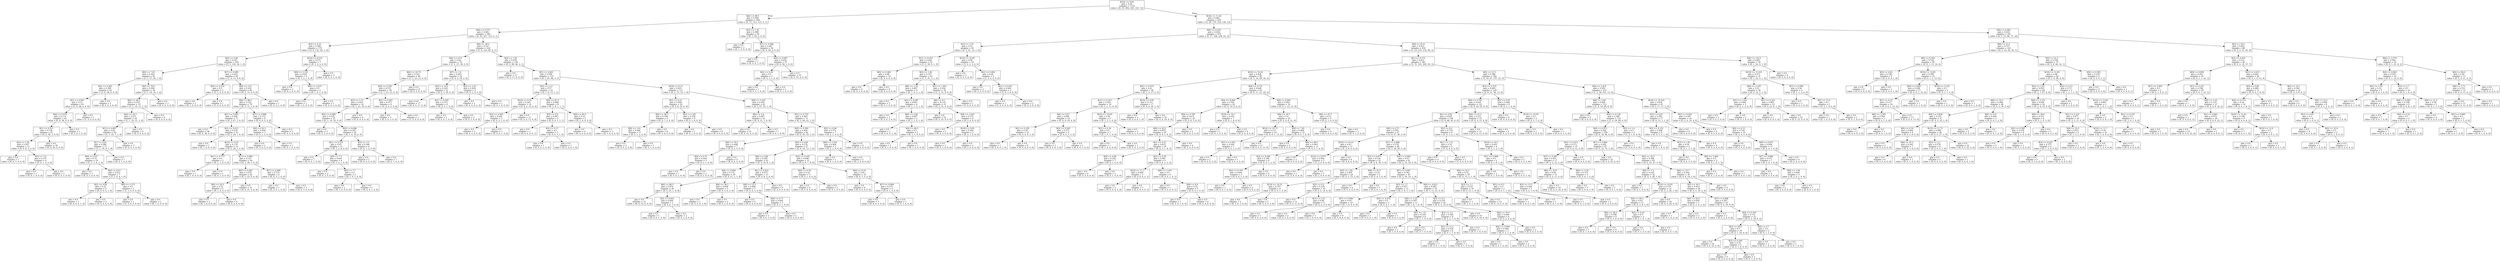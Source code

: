 digraph Tree {
node [shape=box] ;
0 [label="X[10] <= 9.85\ngini = 0.64\nsamples = 1119\nvalue = [9, 31, 492, 433, 141, 13]"] ;
1 [label="X[6] <= 98.5\ngini = 0.448\nsamples = 449\nvalue = [4, 11, 313, 115, 5, 1]"] ;
0 -> 1 [labeldistance=2.5, labelangle=45, headlabel="True"] ;
2 [label="X[9] <= 0.575\ngini = 0.481\nsamples = 390\nvalue = [4, 10, 257, 113, 5, 1]"] ;
1 -> 2 ;
3 [label="X[3] <= 4.35\ngini = 0.368\nsamples = 170\nvalue = [3, 6, 132, 28, 1, 0]"] ;
2 -> 3 ;
4 [label="X[4] <= 0.08\ngini = 0.341\nsamples = 163\nvalue = [3, 5, 130, 24, 1, 0]"] ;
3 -> 4 ;
5 [label="X[0] <= 7.65\ngini = 0.443\nsamples = 81\nvalue = [2, 1, 57, 20, 1, 0]"] ;
4 -> 5 ;
6 [label="X[2] <= 0.285\ngini = 0.269\nsamples = 45\nvalue = [1, 0, 38, 6, 0, 0]"] ;
5 -> 6 ;
7 [label="X[1] <= 0.945\ngini = 0.21\nsamples = 43\nvalue = [1, 0, 38, 4, 0, 0]"] ;
6 -> 7 ;
8 [label="X[4] <= 0.079\ngini = 0.172\nsamples = 42\nvalue = [0, 0, 38, 4, 0, 0]"] ;
7 -> 8 ;
9 [label="X[1] <= 0.515\ngini = 0.136\nsamples = 41\nvalue = [0, 0, 38, 3, 0, 0]"] ;
8 -> 9 ;
10 [label="X[3] <= 1.95\ngini = 0.397\nsamples = 11\nvalue = [0, 0, 8, 3, 0, 0]"] ;
9 -> 10 ;
11 [label="gini = 0.0\nsamples = 7\nvalue = [0, 0, 7, 0, 0, 0]"] ;
10 -> 11 ;
12 [label="X[5] <= 7.0\ngini = 0.375\nsamples = 4\nvalue = [0, 0, 1, 3, 0, 0]"] ;
10 -> 12 ;
13 [label="gini = 0.0\nsamples = 1\nvalue = [0, 0, 1, 0, 0, 0]"] ;
12 -> 13 ;
14 [label="gini = 0.0\nsamples = 3\nvalue = [0, 0, 0, 3, 0, 0]"] ;
12 -> 14 ;
15 [label="gini = 0.0\nsamples = 30\nvalue = [0, 0, 30, 0, 0, 0]"] ;
9 -> 15 ;
16 [label="gini = 0.0\nsamples = 1\nvalue = [0, 0, 0, 1, 0, 0]"] ;
8 -> 16 ;
17 [label="gini = 0.0\nsamples = 1\nvalue = [1, 0, 0, 0, 0, 0]"] ;
7 -> 17 ;
18 [label="gini = 0.0\nsamples = 2\nvalue = [0, 0, 0, 2, 0, 0]"] ;
6 -> 18 ;
19 [label="X[6] <= 79.0\ngini = 0.568\nsamples = 36\nvalue = [1, 1, 19, 14, 1, 0]"] ;
5 -> 19 ;
20 [label="X[6] <= 48.5\ngini = 0.555\nsamples = 33\nvalue = [1, 1, 19, 11, 1, 0]"] ;
19 -> 20 ;
21 [label="X[5] <= 14.5\ngini = 0.611\nsamples = 24\nvalue = [1, 1, 10, 11, 1, 0]"] ;
20 -> 21 ;
22 [label="X[1] <= 0.807\ngini = 0.62\nsamples = 20\nvalue = [1, 1, 10, 7, 1, 0]"] ;
21 -> 22 ;
23 [label="X[1] <= 0.61\ngini = 0.588\nsamples = 17\nvalue = [1, 1, 10, 4, 1, 0]"] ;
22 -> 23 ;
24 [label="X[9] <= 0.47\ngini = 0.72\nsamples = 10\nvalue = [1, 1, 3, 4, 1, 0]"] ;
23 -> 24 ;
25 [label="gini = 0.0\nsamples = 3\nvalue = [0, 0, 3, 0, 0, 0]"] ;
24 -> 25 ;
26 [label="X[6] <= 43.0\ngini = 0.612\nsamples = 7\nvalue = [1, 1, 0, 4, 1, 0]"] ;
24 -> 26 ;
27 [label="X[2] <= 0.04\ngini = 0.32\nsamples = 5\nvalue = [0, 0, 0, 4, 1, 0]"] ;
26 -> 27 ;
28 [label="gini = 0.0\nsamples = 1\nvalue = [0, 0, 0, 0, 1, 0]"] ;
27 -> 28 ;
29 [label="gini = 0.0\nsamples = 4\nvalue = [0, 0, 0, 4, 0, 0]"] ;
27 -> 29 ;
30 [label="X[8] <= 3.275\ngini = 0.5\nsamples = 2\nvalue = [1, 1, 0, 0, 0, 0]"] ;
26 -> 30 ;
31 [label="gini = 0.0\nsamples = 1\nvalue = [1, 0, 0, 0, 0, 0]"] ;
30 -> 31 ;
32 [label="gini = 0.0\nsamples = 1\nvalue = [0, 1, 0, 0, 0, 0]"] ;
30 -> 32 ;
33 [label="gini = 0.0\nsamples = 7\nvalue = [0, 0, 7, 0, 0, 0]"] ;
23 -> 33 ;
34 [label="gini = 0.0\nsamples = 3\nvalue = [0, 0, 0, 3, 0, 0]"] ;
22 -> 34 ;
35 [label="gini = 0.0\nsamples = 4\nvalue = [0, 0, 0, 4, 0, 0]"] ;
21 -> 35 ;
36 [label="gini = 0.0\nsamples = 9\nvalue = [0, 0, 9, 0, 0, 0]"] ;
20 -> 36 ;
37 [label="gini = 0.0\nsamples = 3\nvalue = [0, 0, 0, 3, 0, 0]"] ;
19 -> 37 ;
38 [label="X[7] <= 0.995\ngini = 0.203\nsamples = 82\nvalue = [1, 4, 73, 4, 0, 0]"] ;
4 -> 38 ;
39 [label="X[4] <= 0.219\ngini = 0.5\nsamples = 2\nvalue = [1, 1, 0, 0, 0, 0]"] ;
38 -> 39 ;
40 [label="gini = 0.0\nsamples = 1\nvalue = [0, 1, 0, 0, 0, 0]"] ;
39 -> 40 ;
41 [label="gini = 0.0\nsamples = 1\nvalue = [1, 0, 0, 0, 0, 0]"] ;
39 -> 41 ;
42 [label="X[8] <= 3.51\ngini = 0.163\nsamples = 80\nvalue = [0, 3, 73, 4, 0, 0]"] ;
38 -> 42 ;
43 [label="X[6] <= 88.5\ngini = 0.143\nsamples = 79\nvalue = [0, 3, 73, 3, 0, 0]"] ;
42 -> 43 ;
44 [label="X[1] <= 0.605\ngini = 0.108\nsamples = 71\nvalue = [0, 3, 67, 1, 0, 0]"] ;
43 -> 44 ;
45 [label="gini = 0.0\nsamples = 38\nvalue = [0, 0, 38, 0, 0, 0]"] ;
44 -> 45 ;
46 [label="X[1] <= 0.613\ngini = 0.219\nsamples = 33\nvalue = [0, 3, 29, 1, 0, 0]"] ;
44 -> 46 ;
47 [label="gini = 0.0\nsamples = 1\nvalue = [0, 1, 0, 0, 0, 0]"] ;
46 -> 47 ;
48 [label="X[10] <= 9.25\ngini = 0.174\nsamples = 32\nvalue = [0, 2, 29, 1, 0, 0]"] ;
46 -> 48 ;
49 [label="X[1] <= 0.773\ngini = 0.5\nsamples = 2\nvalue = [0, 1, 1, 0, 0, 0]"] ;
48 -> 49 ;
50 [label="gini = 0.0\nsamples = 1\nvalue = [0, 1, 0, 0, 0, 0]"] ;
49 -> 50 ;
51 [label="gini = 0.0\nsamples = 1\nvalue = [0, 0, 1, 0, 0, 0]"] ;
49 -> 51 ;
52 [label="X[7] <= 0.999\ngini = 0.127\nsamples = 30\nvalue = [0, 1, 28, 1, 0, 0]"] ;
48 -> 52 ;
53 [label="X[9] <= 0.465\ngini = 0.074\nsamples = 26\nvalue = [0, 1, 25, 0, 0, 0]"] ;
52 -> 53 ;
54 [label="X[6] <= 30.5\ngini = 0.32\nsamples = 5\nvalue = [0, 1, 4, 0, 0, 0]"] ;
53 -> 54 ;
55 [label="gini = 0.0\nsamples = 1\nvalue = [0, 1, 0, 0, 0, 0]"] ;
54 -> 55 ;
56 [label="gini = 0.0\nsamples = 4\nvalue = [0, 0, 4, 0, 0, 0]"] ;
54 -> 56 ;
57 [label="gini = 0.0\nsamples = 21\nvalue = [0, 0, 21, 0, 0, 0]"] ;
53 -> 57 ;
58 [label="X[7] <= 0.999\ngini = 0.375\nsamples = 4\nvalue = [0, 0, 3, 1, 0, 0]"] ;
52 -> 58 ;
59 [label="gini = 0.0\nsamples = 1\nvalue = [0, 0, 0, 1, 0, 0]"] ;
58 -> 59 ;
60 [label="gini = 0.0\nsamples = 3\nvalue = [0, 0, 3, 0, 0, 0]"] ;
58 -> 60 ;
61 [label="X[7] <= 0.996\ngini = 0.375\nsamples = 8\nvalue = [0, 0, 6, 2, 0, 0]"] ;
43 -> 61 ;
62 [label="X[6] <= 92.5\ngini = 0.444\nsamples = 3\nvalue = [0, 0, 1, 2, 0, 0]"] ;
61 -> 62 ;
63 [label="gini = 0.0\nsamples = 2\nvalue = [0, 0, 0, 2, 0, 0]"] ;
62 -> 63 ;
64 [label="gini = 0.0\nsamples = 1\nvalue = [0, 0, 1, 0, 0, 0]"] ;
62 -> 64 ;
65 [label="gini = 0.0\nsamples = 5\nvalue = [0, 0, 5, 0, 0, 0]"] ;
61 -> 65 ;
66 [label="gini = 0.0\nsamples = 1\nvalue = [0, 0, 0, 1, 0, 0]"] ;
42 -> 66 ;
67 [label="X[10] <= 9.533\ngini = 0.571\nsamples = 7\nvalue = [0, 1, 2, 4, 0, 0]"] ;
3 -> 67 ;
68 [label="X[8] <= 3.335\ngini = 0.625\nsamples = 4\nvalue = [0, 1, 2, 1, 0, 0]"] ;
67 -> 68 ;
69 [label="gini = 0.0\nsamples = 2\nvalue = [0, 0, 2, 0, 0, 0]"] ;
68 -> 69 ;
70 [label="X[8] <= 3.415\ngini = 0.5\nsamples = 2\nvalue = [0, 1, 0, 1, 0, 0]"] ;
68 -> 70 ;
71 [label="gini = 0.0\nsamples = 1\nvalue = [0, 1, 0, 0, 0, 0]"] ;
70 -> 71 ;
72 [label="gini = 0.0\nsamples = 1\nvalue = [0, 0, 0, 1, 0, 0]"] ;
70 -> 72 ;
73 [label="gini = 0.0\nsamples = 3\nvalue = [0, 0, 0, 3, 0, 0]"] ;
67 -> 73 ;
74 [label="X[6] <= 28.5\ngini = 0.527\nsamples = 220\nvalue = [1, 4, 125, 85, 4, 1]"] ;
2 -> 74 ;
75 [label="X[6] <= 23.5\ngini = 0.54\nsamples = 70\nvalue = [1, 1, 27, 39, 2, 0]"] ;
74 -> 75 ;
76 [label="X[0] <= 10.75\ngini = 0.541\nsamples = 46\nvalue = [1, 1, 23, 21, 0, 0]"] ;
75 -> 76 ;
77 [label="X[4] <= 0.183\ngini = 0.515\nsamples = 38\nvalue = [1, 1, 23, 13, 0, 0]"] ;
76 -> 77 ;
78 [label="X[3] <= 2.15\ngini = 0.455\nsamples = 34\nvalue = [0, 1, 23, 10, 0, 0]"] ;
77 -> 78 ;
79 [label="X[4] <= 0.068\ngini = 0.525\nsamples = 25\nvalue = [0, 1, 14, 10, 0, 0]"] ;
78 -> 79 ;
80 [label="gini = 0.0\nsamples = 5\nvalue = [0, 0, 5, 0, 0, 0]"] ;
79 -> 80 ;
81 [label="X[4] <= 0.086\ngini = 0.545\nsamples = 20\nvalue = [0, 1, 9, 10, 0, 0]"] ;
79 -> 81 ;
82 [label="X[1] <= 0.555\ngini = 0.43\nsamples = 11\nvalue = [0, 1, 2, 8, 0, 0]"] ;
81 -> 82 ;
83 [label="gini = 0.0\nsamples = 7\nvalue = [0, 0, 0, 7, 0, 0]"] ;
82 -> 83 ;
84 [label="X[5] <= 7.5\ngini = 0.625\nsamples = 4\nvalue = [0, 1, 2, 1, 0, 0]"] ;
82 -> 84 ;
85 [label="gini = 0.0\nsamples = 2\nvalue = [0, 0, 2, 0, 0, 0]"] ;
84 -> 85 ;
86 [label="X[0] <= 7.7\ngini = 0.5\nsamples = 2\nvalue = [0, 1, 0, 1, 0, 0]"] ;
84 -> 86 ;
87 [label="gini = 0.0\nsamples = 1\nvalue = [0, 1, 0, 0, 0, 0]"] ;
86 -> 87 ;
88 [label="gini = 0.0\nsamples = 1\nvalue = [0, 0, 0, 1, 0, 0]"] ;
86 -> 88 ;
89 [label="X[5] <= 3.5\ngini = 0.346\nsamples = 9\nvalue = [0, 0, 7, 2, 0, 0]"] ;
81 -> 89 ;
90 [label="gini = 0.0\nsamples = 2\nvalue = [0, 0, 0, 2, 0, 0]"] ;
89 -> 90 ;
91 [label="gini = 0.0\nsamples = 7\nvalue = [0, 0, 7, 0, 0, 0]"] ;
89 -> 91 ;
92 [label="gini = 0.0\nsamples = 9\nvalue = [0, 0, 9, 0, 0, 0]"] ;
78 -> 92 ;
93 [label="X[2] <= 0.455\ngini = 0.375\nsamples = 4\nvalue = [1, 0, 0, 3, 0, 0]"] ;
77 -> 93 ;
94 [label="gini = 0.0\nsamples = 3\nvalue = [0, 0, 0, 3, 0, 0]"] ;
93 -> 94 ;
95 [label="gini = 0.0\nsamples = 1\nvalue = [1, 0, 0, 0, 0, 0]"] ;
93 -> 95 ;
96 [label="gini = 0.0\nsamples = 8\nvalue = [0, 0, 0, 8, 0, 0]"] ;
76 -> 96 ;
97 [label="X[7] <= 1.0\ngini = 0.403\nsamples = 24\nvalue = [0, 0, 4, 18, 2, 0]"] ;
75 -> 97 ;
98 [label="X[5] <= 14.0\ngini = 0.245\nsamples = 21\nvalue = [0, 0, 3, 18, 0, 0]"] ;
97 -> 98 ;
99 [label="gini = 0.0\nsamples = 17\nvalue = [0, 0, 0, 17, 0, 0]"] ;
98 -> 99 ;
100 [label="X[1] <= 0.595\ngini = 0.375\nsamples = 4\nvalue = [0, 0, 3, 1, 0, 0]"] ;
98 -> 100 ;
101 [label="gini = 0.0\nsamples = 1\nvalue = [0, 0, 0, 1, 0, 0]"] ;
100 -> 101 ;
102 [label="gini = 0.0\nsamples = 3\nvalue = [0, 0, 3, 0, 0, 0]"] ;
100 -> 102 ;
103 [label="X[3] <= 2.35\ngini = 0.444\nsamples = 3\nvalue = [0, 0, 1, 0, 2, 0]"] ;
97 -> 103 ;
104 [label="gini = 0.0\nsamples = 2\nvalue = [0, 0, 0, 0, 2, 0]"] ;
103 -> 104 ;
105 [label="gini = 0.0\nsamples = 1\nvalue = [0, 0, 1, 0, 0, 0]"] ;
103 -> 105 ;
106 [label="X[3] <= 1.65\ngini = 0.478\nsamples = 150\nvalue = [0, 3, 98, 46, 2, 1]"] ;
74 -> 106 ;
107 [label="gini = 0.0\nsamples = 17\nvalue = [0, 0, 17, 0, 0, 0]"] ;
106 -> 107 ;
108 [label="X[1] <= 0.405\ngini = 0.509\nsamples = 133\nvalue = [0, 3, 81, 46, 2, 1]"] ;
106 -> 108 ;
109 [label="X[3] <= 2.15\ngini = 0.57\nsamples = 22\nvalue = [0, 1, 6, 13, 1, 1]"] ;
108 -> 109 ;
110 [label="X[10] <= 9.35\ngini = 0.245\nsamples = 14\nvalue = [0, 0, 2, 12, 0, 0]"] ;
109 -> 110 ;
111 [label="X[2] <= 0.405\ngini = 0.444\nsamples = 3\nvalue = [0, 0, 2, 1, 0, 0]"] ;
110 -> 111 ;
112 [label="gini = 0.0\nsamples = 2\nvalue = [0, 0, 2, 0, 0, 0]"] ;
111 -> 112 ;
113 [label="gini = 0.0\nsamples = 1\nvalue = [0, 0, 0, 1, 0, 0]"] ;
111 -> 113 ;
114 [label="gini = 0.0\nsamples = 11\nvalue = [0, 0, 0, 11, 0, 0]"] ;
110 -> 114 ;
115 [label="X[6] <= 61.5\ngini = 0.688\nsamples = 8\nvalue = [0, 1, 4, 1, 1, 1]"] ;
109 -> 115 ;
116 [label="X[5] <= 9.0\ngini = 0.667\nsamples = 3\nvalue = [0, 0, 0, 1, 1, 1]"] ;
115 -> 116 ;
117 [label="gini = 0.0\nsamples = 1\nvalue = [0, 0, 0, 0, 0, 1]"] ;
116 -> 117 ;
118 [label="X[2] <= 0.37\ngini = 0.5\nsamples = 2\nvalue = [0, 0, 0, 1, 1, 0]"] ;
116 -> 118 ;
119 [label="gini = 0.0\nsamples = 1\nvalue = [0, 0, 0, 1, 0, 0]"] ;
118 -> 119 ;
120 [label="gini = 0.0\nsamples = 1\nvalue = [0, 0, 0, 0, 1, 0]"] ;
118 -> 120 ;
121 [label="X[6] <= 83.5\ngini = 0.32\nsamples = 5\nvalue = [0, 1, 4, 0, 0, 0]"] ;
115 -> 121 ;
122 [label="gini = 0.0\nsamples = 4\nvalue = [0, 0, 4, 0, 0, 0]"] ;
121 -> 122 ;
123 [label="gini = 0.0\nsamples = 1\nvalue = [0, 1, 0, 0, 0, 0]"] ;
121 -> 123 ;
124 [label="X[10] <= 9.15\ngini = 0.455\nsamples = 111\nvalue = [0, 2, 75, 33, 1, 0]"] ;
108 -> 124 ;
125 [label="X[1] <= 0.51\ngini = 0.494\nsamples = 18\nvalue = [0, 0, 8, 10, 0, 0]"] ;
124 -> 125 ;
126 [label="X[6] <= 58.5\ngini = 0.346\nsamples = 9\nvalue = [0, 0, 7, 2, 0, 0]"] ;
125 -> 126 ;
127 [label="X[8] <= 3.41\ngini = 0.444\nsamples = 3\nvalue = [0, 0, 1, 2, 0, 0]"] ;
126 -> 127 ;
128 [label="gini = 0.0\nsamples = 2\nvalue = [0, 0, 0, 2, 0, 0]"] ;
127 -> 128 ;
129 [label="gini = 0.0\nsamples = 1\nvalue = [0, 0, 1, 0, 0, 0]"] ;
127 -> 129 ;
130 [label="gini = 0.0\nsamples = 6\nvalue = [0, 0, 6, 0, 0, 0]"] ;
126 -> 130 ;
131 [label="X[3] <= 1.85\ngini = 0.198\nsamples = 9\nvalue = [0, 0, 1, 8, 0, 0]"] ;
125 -> 131 ;
132 [label="gini = 0.0\nsamples = 1\nvalue = [0, 0, 1, 0, 0, 0]"] ;
131 -> 132 ;
133 [label="gini = 0.0\nsamples = 8\nvalue = [0, 0, 0, 8, 0, 0]"] ;
131 -> 133 ;
134 [label="X[8] <= 3.205\ngini = 0.419\nsamples = 93\nvalue = [0, 2, 67, 23, 1, 0]"] ;
124 -> 134 ;
135 [label="X[9] <= 1.6\ngini = 0.087\nsamples = 22\nvalue = [0, 0, 21, 1, 0, 0]"] ;
134 -> 135 ;
136 [label="gini = 0.0\nsamples = 21\nvalue = [0, 0, 21, 0, 0, 0]"] ;
135 -> 136 ;
137 [label="gini = 0.0\nsamples = 1\nvalue = [0, 0, 0, 1, 0, 0]"] ;
135 -> 137 ;
138 [label="X[1] <= 0.725\ngini = 0.483\nsamples = 71\nvalue = [0, 2, 46, 22, 1, 0]"] ;
134 -> 138 ;
139 [label="X[9] <= 0.585\ngini = 0.426\nsamples = 64\nvalue = [0, 0, 45, 18, 1, 0]"] ;
138 -> 139 ;
140 [label="X[6] <= 76.5\ngini = 0.408\nsamples = 7\nvalue = [0, 0, 2, 5, 0, 0]"] ;
139 -> 140 ;
141 [label="X[0] <= 6.75\ngini = 0.444\nsamples = 3\nvalue = [0, 0, 2, 1, 0, 0]"] ;
140 -> 141 ;
142 [label="gini = 0.0\nsamples = 1\nvalue = [0, 0, 0, 1, 0, 0]"] ;
141 -> 142 ;
143 [label="gini = 0.0\nsamples = 2\nvalue = [0, 0, 2, 0, 0, 0]"] ;
141 -> 143 ;
144 [label="gini = 0.0\nsamples = 4\nvalue = [0, 0, 0, 4, 0, 0]"] ;
140 -> 144 ;
145 [label="X[4] <= 0.09\ngini = 0.379\nsamples = 57\nvalue = [0, 0, 43, 13, 1, 0]"] ;
139 -> 145 ;
146 [label="X[9] <= 0.68\ngini = 0.285\nsamples = 42\nvalue = [0, 0, 35, 6, 1, 0]"] ;
145 -> 146 ;
147 [label="X[4] <= 0.084\ngini = 0.131\nsamples = 29\nvalue = [0, 0, 27, 1, 1, 0]"] ;
146 -> 147 ;
148 [label="X[6] <= 86.5\ngini = 0.074\nsamples = 26\nvalue = [0, 0, 25, 1, 0, 0]"] ;
147 -> 148 ;
149 [label="gini = 0.0\nsamples = 23\nvalue = [0, 0, 23, 0, 0, 0]"] ;
148 -> 149 ;
150 [label="X[2] <= 0.025\ngini = 0.444\nsamples = 3\nvalue = [0, 0, 2, 1, 0, 0]"] ;
148 -> 150 ;
151 [label="gini = 0.0\nsamples = 1\nvalue = [0, 0, 0, 1, 0, 0]"] ;
150 -> 151 ;
152 [label="gini = 0.0\nsamples = 2\nvalue = [0, 0, 2, 0, 0, 0]"] ;
150 -> 152 ;
153 [label="X[6] <= 36.5\ngini = 0.444\nsamples = 3\nvalue = [0, 0, 2, 0, 1, 0]"] ;
147 -> 153 ;
154 [label="gini = 0.0\nsamples = 1\nvalue = [0, 0, 0, 0, 1, 0]"] ;
153 -> 154 ;
155 [label="gini = 0.0\nsamples = 2\nvalue = [0, 0, 2, 0, 0, 0]"] ;
153 -> 155 ;
156 [label="X[1] <= 0.625\ngini = 0.473\nsamples = 13\nvalue = [0, 0, 8, 5, 0, 0]"] ;
146 -> 156 ;
157 [label="X[6] <= 53.5\ngini = 0.408\nsamples = 7\nvalue = [0, 0, 2, 5, 0, 0]"] ;
156 -> 157 ;
158 [label="gini = 0.0\nsamples = 4\nvalue = [0, 0, 0, 4, 0, 0]"] ;
157 -> 158 ;
159 [label="X[9] <= 0.71\ngini = 0.444\nsamples = 3\nvalue = [0, 0, 2, 1, 0, 0]"] ;
157 -> 159 ;
160 [label="gini = 0.0\nsamples = 1\nvalue = [0, 0, 0, 1, 0, 0]"] ;
159 -> 160 ;
161 [label="gini = 0.0\nsamples = 2\nvalue = [0, 0, 2, 0, 0, 0]"] ;
159 -> 161 ;
162 [label="gini = 0.0\nsamples = 6\nvalue = [0, 0, 6, 0, 0, 0]"] ;
156 -> 162 ;
163 [label="X[2] <= 0.105\ngini = 0.498\nsamples = 15\nvalue = [0, 0, 8, 7, 0, 0]"] ;
145 -> 163 ;
164 [label="X[9] <= 0.78\ngini = 0.32\nsamples = 5\nvalue = [0, 0, 1, 4, 0, 0]"] ;
163 -> 164 ;
165 [label="gini = 0.0\nsamples = 4\nvalue = [0, 0, 0, 4, 0, 0]"] ;
164 -> 165 ;
166 [label="gini = 0.0\nsamples = 1\nvalue = [0, 0, 1, 0, 0, 0]"] ;
164 -> 166 ;
167 [label="X[0] <= 8.25\ngini = 0.42\nsamples = 10\nvalue = [0, 0, 7, 3, 0, 0]"] ;
163 -> 167 ;
168 [label="gini = 0.0\nsamples = 6\nvalue = [0, 0, 6, 0, 0, 0]"] ;
167 -> 168 ;
169 [label="X[7] <= 0.999\ngini = 0.375\nsamples = 4\nvalue = [0, 0, 1, 3, 0, 0]"] ;
167 -> 169 ;
170 [label="gini = 0.0\nsamples = 3\nvalue = [0, 0, 0, 3, 0, 0]"] ;
169 -> 170 ;
171 [label="gini = 0.0\nsamples = 1\nvalue = [0, 0, 1, 0, 0, 0]"] ;
169 -> 171 ;
172 [label="X[2] <= 0.06\ngini = 0.571\nsamples = 7\nvalue = [0, 2, 1, 4, 0, 0]"] ;
138 -> 172 ;
173 [label="X[8] <= 3.305\ngini = 0.444\nsamples = 3\nvalue = [0, 2, 1, 0, 0, 0]"] ;
172 -> 173 ;
174 [label="gini = 0.0\nsamples = 1\nvalue = [0, 0, 1, 0, 0, 0]"] ;
173 -> 174 ;
175 [label="gini = 0.0\nsamples = 2\nvalue = [0, 2, 0, 0, 0, 0]"] ;
173 -> 175 ;
176 [label="gini = 0.0\nsamples = 4\nvalue = [0, 0, 0, 4, 0, 0]"] ;
172 -> 176 ;
177 [label="X[3] <= 1.55\ngini = 0.098\nsamples = 59\nvalue = [0, 1, 56, 2, 0, 0]"] ;
1 -> 177 ;
178 [label="gini = 0.0\nsamples = 1\nvalue = [0, 1, 0, 0, 0, 0]"] ;
177 -> 178 ;
179 [label="X[7] <= 0.996\ngini = 0.067\nsamples = 58\nvalue = [0, 0, 56, 2, 0, 0]"] ;
177 -> 179 ;
180 [label="gini = 0.0\nsamples = 1\nvalue = [0, 0, 0, 1, 0, 0]"] ;
179 -> 180 ;
181 [label="X[4] <= 0.067\ngini = 0.034\nsamples = 57\nvalue = [0, 0, 56, 1, 0, 0]"] ;
179 -> 181 ;
182 [label="X[2] <= 0.29\ngini = 0.5\nsamples = 2\nvalue = [0, 0, 1, 1, 0, 0]"] ;
181 -> 182 ;
183 [label="gini = 0.0\nsamples = 1\nvalue = [0, 0, 0, 1, 0, 0]"] ;
182 -> 183 ;
184 [label="gini = 0.0\nsamples = 1\nvalue = [0, 0, 1, 0, 0, 0]"] ;
182 -> 184 ;
185 [label="gini = 0.0\nsamples = 55\nvalue = [0, 0, 55, 0, 0, 0]"] ;
181 -> 185 ;
186 [label="X[10] <= 11.45\ngini = 0.661\nsamples = 670\nvalue = [5, 20, 179, 318, 136, 12]"] ;
0 -> 186 [labeldistance=2.5, labelangle=-45, headlabel="False"] ;
187 [label="X[9] <= 0.525\ngini = 0.636\nsamples = 479\nvalue = [5, 17, 166, 228, 61, 2]"] ;
186 -> 187 ;
188 [label="X[3] <= 3.35\ngini = 0.52\nsamples = 63\nvalue = [2, 5, 41, 14, 1, 0]"] ;
187 -> 188 ;
189 [label="X[1] <= 0.455\ngini = 0.426\nsamples = 53\nvalue = [1, 3, 39, 9, 1, 0]"] ;
188 -> 189 ;
190 [label="X[9] <= 0.465\ngini = 0.48\nsamples = 10\nvalue = [0, 0, 4, 6, 0, 0]"] ;
189 -> 190 ;
191 [label="gini = 0.0\nsamples = 4\nvalue = [0, 0, 4, 0, 0, 0]"] ;
190 -> 191 ;
192 [label="gini = 0.0\nsamples = 6\nvalue = [0, 0, 0, 6, 0, 0]"] ;
190 -> 192 ;
193 [label="X[3] <= 1.85\ngini = 0.327\nsamples = 43\nvalue = [1, 3, 35, 3, 1, 0]"] ;
189 -> 193 ;
194 [label="X[8] <= 3.16\ngini = 0.667\nsamples = 9\nvalue = [0, 1, 4, 3, 1, 0]"] ;
193 -> 194 ;
195 [label="gini = 0.0\nsamples = 3\nvalue = [0, 0, 3, 0, 0, 0]"] ;
194 -> 195 ;
196 [label="X[1] <= 0.647\ngini = 0.667\nsamples = 6\nvalue = [0, 1, 1, 3, 1, 0]"] ;
194 -> 196 ;
197 [label="gini = 0.0\nsamples = 3\nvalue = [0, 0, 0, 3, 0, 0]"] ;
196 -> 197 ;
198 [label="X[8] <= 3.46\ngini = 0.667\nsamples = 3\nvalue = [0, 1, 1, 0, 1, 0]"] ;
196 -> 198 ;
199 [label="gini = 0.0\nsamples = 1\nvalue = [0, 0, 0, 0, 1, 0]"] ;
198 -> 199 ;
200 [label="X[6] <= 48.5\ngini = 0.5\nsamples = 2\nvalue = [0, 1, 1, 0, 0, 0]"] ;
198 -> 200 ;
201 [label="gini = 0.0\nsamples = 1\nvalue = [0, 0, 1, 0, 0, 0]"] ;
200 -> 201 ;
202 [label="gini = 0.0\nsamples = 1\nvalue = [0, 1, 0, 0, 0, 0]"] ;
200 -> 202 ;
203 [label="X[1] <= 1.293\ngini = 0.164\nsamples = 34\nvalue = [1, 2, 31, 0, 0, 0]"] ;
193 -> 203 ;
204 [label="X[0] <= 8.1\ngini = 0.114\nsamples = 33\nvalue = [0, 2, 31, 0, 0, 0]"] ;
203 -> 204 ;
205 [label="gini = 0.0\nsamples = 25\nvalue = [0, 0, 25, 0, 0, 0]"] ;
204 -> 205 ;
206 [label="X[8] <= 3.245\ngini = 0.375\nsamples = 8\nvalue = [0, 2, 6, 0, 0, 0]"] ;
204 -> 206 ;
207 [label="gini = 0.0\nsamples = 5\nvalue = [0, 0, 5, 0, 0, 0]"] ;
206 -> 207 ;
208 [label="X[10] <= 9.95\ngini = 0.444\nsamples = 3\nvalue = [0, 2, 1, 0, 0, 0]"] ;
206 -> 208 ;
209 [label="gini = 0.0\nsamples = 1\nvalue = [0, 0, 1, 0, 0, 0]"] ;
208 -> 209 ;
210 [label="gini = 0.0\nsamples = 2\nvalue = [0, 2, 0, 0, 0, 0]"] ;
208 -> 210 ;
211 [label="gini = 0.0\nsamples = 1\nvalue = [1, 0, 0, 0, 0, 0]"] ;
203 -> 211 ;
212 [label="X[10] <= 10.85\ngini = 0.66\nsamples = 10\nvalue = [1, 2, 2, 5, 0, 0]"] ;
188 -> 212 ;
213 [label="gini = 0.0\nsamples = 5\nvalue = [0, 0, 0, 5, 0, 0]"] ;
212 -> 213 ;
214 [label="X[4] <= 0.082\ngini = 0.64\nsamples = 5\nvalue = [1, 2, 2, 0, 0, 0]"] ;
212 -> 214 ;
215 [label="gini = 0.0\nsamples = 2\nvalue = [0, 2, 0, 0, 0, 0]"] ;
214 -> 215 ;
216 [label="X[2] <= 0.035\ngini = 0.444\nsamples = 3\nvalue = [1, 0, 2, 0, 0, 0]"] ;
214 -> 216 ;
217 [label="gini = 0.0\nsamples = 1\nvalue = [1, 0, 0, 0, 0, 0]"] ;
216 -> 217 ;
218 [label="gini = 0.0\nsamples = 2\nvalue = [0, 0, 2, 0, 0, 0]"] ;
216 -> 218 ;
219 [label="X[6] <= 81.0\ngini = 0.623\nsamples = 416\nvalue = [3, 12, 125, 214, 60, 2]"] ;
187 -> 219 ;
220 [label="X[1] <= 0.375\ngini = 0.615\nsamples = 381\nvalue = [3, 11, 101, 205, 59, 2]"] ;
219 -> 220 ;
221 [label="X[10] <= 10.45\ngini = 0.626\nsamples = 99\nvalue = [0, 1, 14, 48, 34, 2]"] ;
220 -> 221 ;
222 [label="X[4] <= 0.075\ngini = 0.41\nsamples = 36\nvalue = [0, 1, 3, 27, 5, 0]"] ;
221 -> 222 ;
223 [label="X[1] <= 0.315\ngini = 0.593\nsamples = 19\nvalue = [0, 1, 3, 11, 4, 0]"] ;
222 -> 223 ;
224 [label="X[4] <= 0.07\ngini = 0.408\nsamples = 14\nvalue = [0, 0, 0, 10, 4, 0]"] ;
223 -> 224 ;
225 [label="X[2] <= 0.195\ngini = 0.18\nsamples = 10\nvalue = [0, 0, 0, 9, 1, 0]"] ;
224 -> 225 ;
226 [label="gini = 0.0\nsamples = 1\nvalue = [0, 0, 0, 0, 1, 0]"] ;
225 -> 226 ;
227 [label="gini = 0.0\nsamples = 9\nvalue = [0, 0, 0, 9, 0, 0]"] ;
225 -> 227 ;
228 [label="X[2] <= 0.545\ngini = 0.375\nsamples = 4\nvalue = [0, 0, 0, 1, 3, 0]"] ;
224 -> 228 ;
229 [label="gini = 0.0\nsamples = 3\nvalue = [0, 0, 0, 0, 3, 0]"] ;
228 -> 229 ;
230 [label="gini = 0.0\nsamples = 1\nvalue = [0, 0, 0, 1, 0, 0]"] ;
228 -> 230 ;
231 [label="X[10] <= 10.05\ngini = 0.56\nsamples = 5\nvalue = [0, 1, 3, 1, 0, 0]"] ;
223 -> 231 ;
232 [label="X[2] <= 0.34\ngini = 0.5\nsamples = 2\nvalue = [0, 1, 0, 1, 0, 0]"] ;
231 -> 232 ;
233 [label="gini = 0.0\nsamples = 1\nvalue = [0, 1, 0, 0, 0, 0]"] ;
232 -> 233 ;
234 [label="gini = 0.0\nsamples = 1\nvalue = [0, 0, 0, 1, 0, 0]"] ;
232 -> 234 ;
235 [label="gini = 0.0\nsamples = 3\nvalue = [0, 0, 3, 0, 0, 0]"] ;
231 -> 235 ;
236 [label="X[10] <= 9.95\ngini = 0.111\nsamples = 17\nvalue = [0, 0, 0, 16, 1, 0]"] ;
222 -> 236 ;
237 [label="gini = 0.0\nsamples = 1\nvalue = [0, 0, 0, 0, 1, 0]"] ;
236 -> 237 ;
238 [label="gini = 0.0\nsamples = 16\nvalue = [0, 0, 0, 16, 0, 0]"] ;
236 -> 238 ;
239 [label="X[9] <= 0.715\ngini = 0.646\nsamples = 63\nvalue = [0, 0, 11, 21, 29, 2]"] ;
221 -> 239 ;
240 [label="X[4] <= 0.094\ngini = 0.704\nsamples = 29\nvalue = [0, 0, 10, 9, 8, 2]"] ;
239 -> 240 ;
241 [label="X[9] <= 0.705\ngini = 0.674\nsamples = 22\nvalue = [0, 0, 9, 3, 8, 2]"] ;
240 -> 241 ;
242 [label="X[6] <= 45.0\ngini = 0.625\nsamples = 20\nvalue = [0, 0, 9, 1, 8, 2]"] ;
241 -> 242 ;
243 [label="X[1] <= 0.32\ngini = 0.633\nsamples = 16\nvalue = [0, 0, 5, 1, 8, 2]"] ;
242 -> 243 ;
244 [label="X[9] <= 0.69\ngini = 0.245\nsamples = 7\nvalue = [0, 0, 1, 0, 6, 0]"] ;
243 -> 244 ;
245 [label="gini = 0.0\nsamples = 6\nvalue = [0, 0, 0, 0, 6, 0]"] ;
244 -> 245 ;
246 [label="gini = 0.0\nsamples = 1\nvalue = [0, 0, 1, 0, 0, 0]"] ;
244 -> 246 ;
247 [label="X[2] <= 0.39\ngini = 0.691\nsamples = 9\nvalue = [0, 0, 4, 1, 2, 2]"] ;
243 -> 247 ;
248 [label="X[10] <= 11.3\ngini = 0.444\nsamples = 3\nvalue = [0, 0, 0, 0, 2, 1]"] ;
247 -> 248 ;
249 [label="gini = 0.0\nsamples = 2\nvalue = [0, 0, 0, 0, 2, 0]"] ;
248 -> 249 ;
250 [label="gini = 0.0\nsamples = 1\nvalue = [0, 0, 0, 0, 0, 1]"] ;
248 -> 250 ;
251 [label="X[8] <= 3.165\ngini = 0.5\nsamples = 6\nvalue = [0, 0, 4, 1, 0, 1]"] ;
247 -> 251 ;
252 [label="gini = 0.0\nsamples = 1\nvalue = [0, 0, 0, 0, 0, 1]"] ;
251 -> 252 ;
253 [label="X[0] <= 8.0\ngini = 0.32\nsamples = 5\nvalue = [0, 0, 4, 1, 0, 0]"] ;
251 -> 253 ;
254 [label="gini = 0.0\nsamples = 1\nvalue = [0, 0, 0, 1, 0, 0]"] ;
253 -> 254 ;
255 [label="gini = 0.0\nsamples = 4\nvalue = [0, 0, 4, 0, 0, 0]"] ;
253 -> 255 ;
256 [label="gini = 0.0\nsamples = 4\nvalue = [0, 0, 4, 0, 0, 0]"] ;
242 -> 256 ;
257 [label="gini = 0.0\nsamples = 2\nvalue = [0, 0, 0, 2, 0, 0]"] ;
241 -> 257 ;
258 [label="X[10] <= 10.7\ngini = 0.245\nsamples = 7\nvalue = [0, 0, 1, 6, 0, 0]"] ;
240 -> 258 ;
259 [label="gini = 0.0\nsamples = 1\nvalue = [0, 0, 1, 0, 0, 0]"] ;
258 -> 259 ;
260 [label="gini = 0.0\nsamples = 6\nvalue = [0, 0, 0, 6, 0, 0]"] ;
258 -> 260 ;
261 [label="X[9] <= 0.905\ngini = 0.493\nsamples = 34\nvalue = [0, 0, 1, 12, 21, 0]"] ;
239 -> 261 ;
262 [label="X[6] <= 39.5\ngini = 0.4\nsamples = 29\nvalue = [0, 0, 0, 8, 21, 0]"] ;
261 -> 262 ;
263 [label="X[10] <= 10.75\ngini = 0.133\nsamples = 14\nvalue = [0, 0, 0, 1, 13, 0]"] ;
262 -> 263 ;
264 [label="X[1] <= 0.305\ngini = 0.444\nsamples = 3\nvalue = [0, 0, 0, 1, 2, 0]"] ;
263 -> 264 ;
265 [label="gini = 0.0\nsamples = 2\nvalue = [0, 0, 0, 0, 2, 0]"] ;
264 -> 265 ;
266 [label="gini = 0.0\nsamples = 1\nvalue = [0, 0, 0, 1, 0, 0]"] ;
264 -> 266 ;
267 [label="gini = 0.0\nsamples = 11\nvalue = [0, 0, 0, 0, 11, 0]"] ;
263 -> 267 ;
268 [label="X[0] <= 7.45\ngini = 0.498\nsamples = 15\nvalue = [0, 0, 0, 7, 8, 0]"] ;
262 -> 268 ;
269 [label="gini = 0.0\nsamples = 4\nvalue = [0, 0, 0, 0, 4, 0]"] ;
268 -> 269 ;
270 [label="X[6] <= 68.5\ngini = 0.463\nsamples = 11\nvalue = [0, 0, 0, 7, 4, 0]"] ;
268 -> 270 ;
271 [label="X[2] <= 0.385\ngini = 0.346\nsamples = 9\nvalue = [0, 0, 0, 7, 2, 0]"] ;
270 -> 271 ;
272 [label="X[2] <= 0.335\ngini = 0.444\nsamples = 3\nvalue = [0, 0, 0, 1, 2, 0]"] ;
271 -> 272 ;
273 [label="gini = 0.0\nsamples = 1\nvalue = [0, 0, 0, 1, 0, 0]"] ;
272 -> 273 ;
274 [label="gini = 0.0\nsamples = 2\nvalue = [0, 0, 0, 0, 2, 0]"] ;
272 -> 274 ;
275 [label="gini = 0.0\nsamples = 6\nvalue = [0, 0, 0, 6, 0, 0]"] ;
271 -> 275 ;
276 [label="gini = 0.0\nsamples = 2\nvalue = [0, 0, 0, 0, 2, 0]"] ;
270 -> 276 ;
277 [label="X[6] <= 47.5\ngini = 0.32\nsamples = 5\nvalue = [0, 0, 1, 4, 0, 0]"] ;
261 -> 277 ;
278 [label="gini = 0.0\nsamples = 4\nvalue = [0, 0, 0, 4, 0, 0]"] ;
277 -> 278 ;
279 [label="gini = 0.0\nsamples = 1\nvalue = [0, 0, 1, 0, 0, 0]"] ;
277 -> 279 ;
280 [label="X[5] <= 12.5\ngini = 0.586\nsamples = 282\nvalue = [3, 10, 87, 157, 25, 0]"] ;
220 -> 280 ;
281 [label="X[3] <= 5.325\ngini = 0.643\nsamples = 129\nvalue = [2, 8, 51, 56, 12, 0]"] ;
280 -> 281 ;
282 [label="X[9] <= 0.745\ngini = 0.616\nsamples = 121\nvalue = [2, 8, 50, 55, 6, 0]"] ;
281 -> 282 ;
283 [label="X[1] <= 0.82\ngini = 0.629\nsamples = 106\nvalue = [2, 8, 48, 42, 6, 0]"] ;
282 -> 283 ;
284 [label="X[0] <= 6.75\ngini = 0.591\nsamples = 97\nvalue = [1, 4, 47, 40, 5, 0]"] ;
283 -> 284 ;
285 [label="X[10] <= 10.15\ngini = 0.43\nsamples = 11\nvalue = [1, 2, 8, 0, 0, 0]"] ;
284 -> 285 ;
286 [label="X[10] <= 9.975\ngini = 0.444\nsamples = 3\nvalue = [1, 2, 0, 0, 0, 0]"] ;
285 -> 286 ;
287 [label="gini = 0.0\nsamples = 1\nvalue = [1, 0, 0, 0, 0, 0]"] ;
286 -> 287 ;
288 [label="gini = 0.0\nsamples = 2\nvalue = [0, 2, 0, 0, 0, 0]"] ;
286 -> 288 ;
289 [label="gini = 0.0\nsamples = 8\nvalue = [0, 0, 8, 0, 0, 0]"] ;
285 -> 289 ;
290 [label="X[7] <= 0.996\ngini = 0.574\nsamples = 86\nvalue = [0, 2, 39, 40, 5, 0]"] ;
284 -> 290 ;
291 [label="X[1] <= 0.675\ngini = 0.518\nsamples = 25\nvalue = [0, 0, 6, 16, 3, 0]"] ;
290 -> 291 ;
292 [label="X[3] <= 1.85\ngini = 0.405\nsamples = 20\nvalue = [0, 0, 2, 15, 3, 0]"] ;
291 -> 292 ;
293 [label="X[10] <= 10.25\ngini = 0.375\nsamples = 4\nvalue = [0, 0, 0, 1, 3, 0]"] ;
292 -> 293 ;
294 [label="gini = 0.0\nsamples = 1\nvalue = [0, 0, 0, 1, 0, 0]"] ;
293 -> 294 ;
295 [label="gini = 0.0\nsamples = 3\nvalue = [0, 0, 0, 0, 3, 0]"] ;
293 -> 295 ;
296 [label="X[2] <= 0.2\ngini = 0.219\nsamples = 16\nvalue = [0, 0, 2, 14, 0, 0]"] ;
292 -> 296 ;
297 [label="gini = 0.0\nsamples = 11\nvalue = [0, 0, 0, 11, 0, 0]"] ;
296 -> 297 ;
298 [label="X[3] <= 2.35\ngini = 0.48\nsamples = 5\nvalue = [0, 0, 2, 3, 0, 0]"] ;
296 -> 298 ;
299 [label="gini = 0.0\nsamples = 3\nvalue = [0, 0, 0, 3, 0, 0]"] ;
298 -> 299 ;
300 [label="gini = 0.0\nsamples = 2\nvalue = [0, 0, 2, 0, 0, 0]"] ;
298 -> 300 ;
301 [label="X[6] <= 35.5\ngini = 0.32\nsamples = 5\nvalue = [0, 0, 4, 1, 0, 0]"] ;
291 -> 301 ;
302 [label="gini = 0.0\nsamples = 4\nvalue = [0, 0, 4, 0, 0, 0]"] ;
301 -> 302 ;
303 [label="gini = 0.0\nsamples = 1\nvalue = [0, 0, 0, 1, 0, 0]"] ;
301 -> 303 ;
304 [label="X[4] <= 0.092\ngini = 0.55\nsamples = 61\nvalue = [0, 2, 33, 24, 2, 0]"] ;
290 -> 304 ;
305 [label="X[7] <= 0.997\ngini = 0.561\nsamples = 45\nvalue = [0, 2, 20, 22, 1, 0]"] ;
304 -> 305 ;
306 [label="X[3] <= 2.7\ngini = 0.417\nsamples = 12\nvalue = [0, 1, 9, 1, 1, 0]"] ;
305 -> 306 ;
307 [label="X[7] <= 0.996\ngini = 0.18\nsamples = 10\nvalue = [0, 1, 9, 0, 0, 0]"] ;
306 -> 307 ;
308 [label="gini = 0.0\nsamples = 1\nvalue = [0, 1, 0, 0, 0, 0]"] ;
307 -> 308 ;
309 [label="gini = 0.0\nsamples = 9\nvalue = [0, 0, 9, 0, 0, 0]"] ;
307 -> 309 ;
310 [label="X[4] <= 0.074\ngini = 0.5\nsamples = 2\nvalue = [0, 0, 0, 1, 1, 0]"] ;
306 -> 310 ;
311 [label="gini = 0.0\nsamples = 1\nvalue = [0, 0, 0, 0, 1, 0]"] ;
310 -> 311 ;
312 [label="gini = 0.0\nsamples = 1\nvalue = [0, 0, 0, 1, 0, 0]"] ;
310 -> 312 ;
313 [label="X[9] <= 0.615\ngini = 0.483\nsamples = 33\nvalue = [0, 1, 11, 21, 0, 0]"] ;
305 -> 313 ;
314 [label="X[8] <= 3.25\ngini = 0.547\nsamples = 17\nvalue = [0, 1, 9, 7, 0, 0]"] ;
313 -> 314 ;
315 [label="X[3] <= 1.8\ngini = 0.219\nsamples = 8\nvalue = [0, 1, 7, 0, 0, 0]"] ;
314 -> 315 ;
316 [label="gini = 0.0\nsamples = 1\nvalue = [0, 1, 0, 0, 0, 0]"] ;
315 -> 316 ;
317 [label="gini = 0.0\nsamples = 7\nvalue = [0, 0, 7, 0, 0, 0]"] ;
315 -> 317 ;
318 [label="X[3] <= 3.1\ngini = 0.346\nsamples = 9\nvalue = [0, 0, 2, 7, 0, 0]"] ;
314 -> 318 ;
319 [label="X[5] <= 11.5\ngini = 0.219\nsamples = 8\nvalue = [0, 0, 1, 7, 0, 0]"] ;
318 -> 319 ;
320 [label="gini = 0.0\nsamples = 7\nvalue = [0, 0, 0, 7, 0, 0]"] ;
319 -> 320 ;
321 [label="gini = 0.0\nsamples = 1\nvalue = [0, 0, 1, 0, 0, 0]"] ;
319 -> 321 ;
322 [label="gini = 0.0\nsamples = 1\nvalue = [0, 0, 1, 0, 0, 0]"] ;
318 -> 322 ;
323 [label="X[5] <= 8.5\ngini = 0.219\nsamples = 16\nvalue = [0, 0, 2, 14, 0, 0]"] ;
313 -> 323 ;
324 [label="gini = 0.0\nsamples = 10\nvalue = [0, 0, 0, 10, 0, 0]"] ;
323 -> 324 ;
325 [label="X[6] <= 35.0\ngini = 0.444\nsamples = 6\nvalue = [0, 0, 2, 4, 0, 0]"] ;
323 -> 325 ;
326 [label="X[4] <= 0.064\ngini = 0.444\nsamples = 3\nvalue = [0, 0, 2, 1, 0, 0]"] ;
325 -> 326 ;
327 [label="gini = 0.0\nsamples = 1\nvalue = [0, 0, 0, 1, 0, 0]"] ;
326 -> 327 ;
328 [label="gini = 0.0\nsamples = 2\nvalue = [0, 0, 2, 0, 0, 0]"] ;
326 -> 328 ;
329 [label="gini = 0.0\nsamples = 3\nvalue = [0, 0, 0, 3, 0, 0]"] ;
325 -> 329 ;
330 [label="X[6] <= 42.5\ngini = 0.32\nsamples = 16\nvalue = [0, 0, 13, 2, 1, 0]"] ;
304 -> 330 ;
331 [label="X[3] <= 2.1\ngini = 0.133\nsamples = 14\nvalue = [0, 0, 13, 1, 0, 0]"] ;
330 -> 331 ;
332 [label="gini = 0.0\nsamples = 1\nvalue = [0, 0, 0, 1, 0, 0]"] ;
331 -> 332 ;
333 [label="gini = 0.0\nsamples = 13\nvalue = [0, 0, 13, 0, 0, 0]"] ;
331 -> 333 ;
334 [label="X[5] <= 8.5\ngini = 0.5\nsamples = 2\nvalue = [0, 0, 0, 1, 1, 0]"] ;
330 -> 334 ;
335 [label="gini = 0.0\nsamples = 1\nvalue = [0, 0, 0, 0, 1, 0]"] ;
334 -> 335 ;
336 [label="gini = 0.0\nsamples = 1\nvalue = [0, 0, 0, 1, 0, 0]"] ;
334 -> 336 ;
337 [label="X[5] <= 6.0\ngini = 0.716\nsamples = 9\nvalue = [1, 4, 1, 2, 1, 0]"] ;
283 -> 337 ;
338 [label="X[1] <= 1.15\ngini = 0.32\nsamples = 5\nvalue = [1, 4, 0, 0, 0, 0]"] ;
337 -> 338 ;
339 [label="gini = 0.0\nsamples = 4\nvalue = [0, 4, 0, 0, 0, 0]"] ;
338 -> 339 ;
340 [label="gini = 0.0\nsamples = 1\nvalue = [1, 0, 0, 0, 0, 0]"] ;
338 -> 340 ;
341 [label="X[10] <= 10.5\ngini = 0.625\nsamples = 4\nvalue = [0, 0, 1, 2, 1, 0]"] ;
337 -> 341 ;
342 [label="X[1] <= 0.898\ngini = 0.5\nsamples = 2\nvalue = [0, 0, 1, 0, 1, 0]"] ;
341 -> 342 ;
343 [label="gini = 0.0\nsamples = 1\nvalue = [0, 0, 1, 0, 0, 0]"] ;
342 -> 343 ;
344 [label="gini = 0.0\nsamples = 1\nvalue = [0, 0, 0, 0, 1, 0]"] ;
342 -> 344 ;
345 [label="gini = 0.0\nsamples = 2\nvalue = [0, 0, 0, 2, 0, 0]"] ;
341 -> 345 ;
346 [label="X[6] <= 41.5\ngini = 0.231\nsamples = 15\nvalue = [0, 0, 2, 13, 0, 0]"] ;
282 -> 346 ;
347 [label="gini = 0.0\nsamples = 13\nvalue = [0, 0, 0, 13, 0, 0]"] ;
346 -> 347 ;
348 [label="gini = 0.0\nsamples = 2\nvalue = [0, 0, 2, 0, 0, 0]"] ;
346 -> 348 ;
349 [label="X[3] <= 6.05\ngini = 0.406\nsamples = 8\nvalue = [0, 0, 1, 1, 6, 0]"] ;
281 -> 349 ;
350 [label="gini = 0.0\nsamples = 6\nvalue = [0, 0, 0, 0, 6, 0]"] ;
349 -> 350 ;
351 [label="X[10] <= 10.65\ngini = 0.5\nsamples = 2\nvalue = [0, 0, 1, 1, 0, 0]"] ;
349 -> 351 ;
352 [label="gini = 0.0\nsamples = 1\nvalue = [0, 0, 1, 0, 0, 0]"] ;
351 -> 352 ;
353 [label="gini = 0.0\nsamples = 1\nvalue = [0, 0, 0, 1, 0, 0]"] ;
351 -> 353 ;
354 [label="X[8] <= 3.435\ngini = 0.501\nsamples = 153\nvalue = [1, 2, 36, 101, 13, 0]"] ;
280 -> 354 ;
355 [label="X[8] <= 3.04\ngini = 0.404\nsamples = 112\nvalue = [1, 0, 19, 84, 8, 0]"] ;
354 -> 355 ;
356 [label="gini = 0.0\nsamples = 2\nvalue = [0, 0, 0, 0, 2, 0]"] ;
355 -> 356 ;
357 [label="X[4] <= 0.128\ngini = 0.384\nsamples = 110\nvalue = [1, 0, 19, 84, 6, 0]"] ;
355 -> 357 ;
358 [label="X[4] <= 0.072\ngini = 0.364\nsamples = 108\nvalue = [0, 0, 18, 84, 6, 0]"] ;
357 -> 358 ;
359 [label="X[4] <= 0.071\ngini = 0.571\nsamples = 21\nvalue = [0, 0, 6, 12, 3, 0]"] ;
358 -> 359 ;
360 [label="X[7] <= 0.997\ngini = 0.457\nsamples = 17\nvalue = [0, 0, 2, 12, 3, 0]"] ;
359 -> 360 ;
361 [label="X[6] <= 33.0\ngini = 0.26\nsamples = 13\nvalue = [0, 0, 2, 11, 0, 0]"] ;
360 -> 361 ;
362 [label="X[5] <= 13.5\ngini = 0.444\nsamples = 3\nvalue = [0, 0, 2, 1, 0, 0]"] ;
361 -> 362 ;
363 [label="gini = 0.0\nsamples = 1\nvalue = [0, 0, 0, 1, 0, 0]"] ;
362 -> 363 ;
364 [label="gini = 0.0\nsamples = 2\nvalue = [0, 0, 2, 0, 0, 0]"] ;
362 -> 364 ;
365 [label="gini = 0.0\nsamples = 10\nvalue = [0, 0, 0, 10, 0, 0]"] ;
361 -> 365 ;
366 [label="X[8] <= 3.34\ngini = 0.375\nsamples = 4\nvalue = [0, 0, 0, 1, 3, 0]"] ;
360 -> 366 ;
367 [label="gini = 0.0\nsamples = 3\nvalue = [0, 0, 0, 0, 3, 0]"] ;
366 -> 367 ;
368 [label="gini = 0.0\nsamples = 1\nvalue = [0, 0, 0, 1, 0, 0]"] ;
366 -> 368 ;
369 [label="gini = 0.0\nsamples = 4\nvalue = [0, 0, 4, 0, 0, 0]"] ;
359 -> 369 ;
370 [label="X[7] <= 0.996\ngini = 0.295\nsamples = 87\nvalue = [0, 0, 12, 72, 3, 0]"] ;
358 -> 370 ;
371 [label="gini = 0.0\nsamples = 25\nvalue = [0, 0, 0, 25, 0, 0]"] ;
370 -> 371 ;
372 [label="X[5] <= 19.5\ngini = 0.386\nsamples = 62\nvalue = [0, 0, 12, 47, 3, 0]"] ;
370 -> 372 ;
373 [label="X[0] <= 7.2\ngini = 0.225\nsamples = 32\nvalue = [0, 0, 3, 28, 1, 0]"] ;
372 -> 373 ;
374 [label="gini = 0.0\nsamples = 1\nvalue = [0, 0, 1, 0, 0, 0]"] ;
373 -> 374 ;
375 [label="X[10] <= 10.05\ngini = 0.179\nsamples = 31\nvalue = [0, 0, 2, 28, 1, 0]"] ;
373 -> 375 ;
376 [label="X[6] <= 46.5\ngini = 0.43\nsamples = 11\nvalue = [0, 0, 2, 8, 1, 0]"] ;
375 -> 376 ;
377 [label="X[6] <= 28.5\ngini = 0.198\nsamples = 9\nvalue = [0, 0, 1, 8, 0, 0]"] ;
376 -> 377 ;
378 [label="gini = 0.0\nsamples = 1\nvalue = [0, 0, 1, 0, 0, 0]"] ;
377 -> 378 ;
379 [label="gini = 0.0\nsamples = 8\nvalue = [0, 0, 0, 8, 0, 0]"] ;
377 -> 379 ;
380 [label="X[2] <= 0.24\ngini = 0.5\nsamples = 2\nvalue = [0, 0, 1, 0, 1, 0]"] ;
376 -> 380 ;
381 [label="gini = 0.0\nsamples = 1\nvalue = [0, 0, 1, 0, 0, 0]"] ;
380 -> 381 ;
382 [label="gini = 0.0\nsamples = 1\nvalue = [0, 0, 0, 0, 1, 0]"] ;
380 -> 382 ;
383 [label="gini = 0.0\nsamples = 20\nvalue = [0, 0, 0, 20, 0, 0]"] ;
375 -> 383 ;
384 [label="X[0] <= 10.7\ngini = 0.504\nsamples = 30\nvalue = [0, 0, 9, 19, 2, 0]"] ;
372 -> 384 ;
385 [label="X[5] <= 20.5\ngini = 0.423\nsamples = 26\nvalue = [0, 0, 5, 19, 2, 0]"] ;
384 -> 385 ;
386 [label="X[6] <= 42.0\ngini = 0.444\nsamples = 3\nvalue = [0, 0, 1, 0, 2, 0]"] ;
385 -> 386 ;
387 [label="gini = 0.0\nsamples = 1\nvalue = [0, 0, 1, 0, 0, 0]"] ;
386 -> 387 ;
388 [label="gini = 0.0\nsamples = 2\nvalue = [0, 0, 0, 0, 2, 0]"] ;
386 -> 388 ;
389 [label="X[7] <= 0.996\ngini = 0.287\nsamples = 23\nvalue = [0, 0, 4, 19, 0, 0]"] ;
385 -> 389 ;
390 [label="gini = 0.0\nsamples = 2\nvalue = [0, 0, 2, 0, 0, 0]"] ;
389 -> 390 ;
391 [label="X[4] <= 0.105\ngini = 0.172\nsamples = 21\nvalue = [0, 0, 2, 19, 0, 0]"] ;
389 -> 391 ;
392 [label="X[5] <= 28.0\ngini = 0.1\nsamples = 19\nvalue = [0, 0, 1, 18, 0, 0]"] ;
391 -> 392 ;
393 [label="gini = 0.0\nsamples = 14\nvalue = [0, 0, 0, 14, 0, 0]"] ;
392 -> 393 ;
394 [label="X[2] <= 0.285\ngini = 0.32\nsamples = 5\nvalue = [0, 0, 1, 4, 0, 0]"] ;
392 -> 394 ;
395 [label="gini = 0.0\nsamples = 4\nvalue = [0, 0, 0, 4, 0, 0]"] ;
394 -> 395 ;
396 [label="gini = 0.0\nsamples = 1\nvalue = [0, 0, 1, 0, 0, 0]"] ;
394 -> 396 ;
397 [label="X[9] <= 0.7\ngini = 0.5\nsamples = 2\nvalue = [0, 0, 1, 1, 0, 0]"] ;
391 -> 397 ;
398 [label="gini = 0.0\nsamples = 1\nvalue = [0, 0, 1, 0, 0, 0]"] ;
397 -> 398 ;
399 [label="gini = 0.0\nsamples = 1\nvalue = [0, 0, 0, 1, 0, 0]"] ;
397 -> 399 ;
400 [label="gini = 0.0\nsamples = 4\nvalue = [0, 0, 4, 0, 0, 0]"] ;
384 -> 400 ;
401 [label="X[3] <= 1.6\ngini = 0.5\nsamples = 2\nvalue = [1, 0, 1, 0, 0, 0]"] ;
357 -> 401 ;
402 [label="gini = 0.0\nsamples = 1\nvalue = [1, 0, 0, 0, 0, 0]"] ;
401 -> 402 ;
403 [label="gini = 0.0\nsamples = 1\nvalue = [0, 0, 1, 0, 0, 0]"] ;
401 -> 403 ;
404 [label="X[10] <= 10.525\ngini = 0.639\nsamples = 41\nvalue = [0, 2, 17, 17, 5, 0]"] ;
354 -> 404 ;
405 [label="X[1] <= 0.63\ngini = 0.381\nsamples = 17\nvalue = [0, 0, 13, 3, 1, 0]"] ;
404 -> 405 ;
406 [label="X[2] <= 0.155\ngini = 0.568\nsamples = 9\nvalue = [0, 0, 5, 3, 1, 0]"] ;
405 -> 406 ;
407 [label="X[3] <= 1.95\ngini = 0.56\nsamples = 5\nvalue = [0, 0, 1, 3, 1, 0]"] ;
406 -> 407 ;
408 [label="gini = 0.0\nsamples = 3\nvalue = [0, 0, 0, 3, 0, 0]"] ;
407 -> 408 ;
409 [label="X[8] <= 3.485\ngini = 0.5\nsamples = 2\nvalue = [0, 0, 1, 0, 1, 0]"] ;
407 -> 409 ;
410 [label="gini = 0.0\nsamples = 1\nvalue = [0, 0, 1, 0, 0, 0]"] ;
409 -> 410 ;
411 [label="gini = 0.0\nsamples = 1\nvalue = [0, 0, 0, 0, 1, 0]"] ;
409 -> 411 ;
412 [label="gini = 0.0\nsamples = 4\nvalue = [0, 0, 4, 0, 0, 0]"] ;
406 -> 412 ;
413 [label="gini = 0.0\nsamples = 8\nvalue = [0, 0, 8, 0, 0, 0]"] ;
405 -> 413 ;
414 [label="X[2] <= 0.025\ngini = 0.597\nsamples = 24\nvalue = [0, 2, 4, 14, 4, 0]"] ;
404 -> 414 ;
415 [label="gini = 0.0\nsamples = 9\nvalue = [0, 0, 0, 9, 0, 0]"] ;
414 -> 415 ;
416 [label="X[0] <= 6.15\ngini = 0.729\nsamples = 15\nvalue = [0, 2, 4, 5, 4, 0]"] ;
414 -> 416 ;
417 [label="gini = 0.0\nsamples = 4\nvalue = [0, 0, 0, 4, 0, 0]"] ;
416 -> 417 ;
418 [label="X[9] <= 0.675\ngini = 0.694\nsamples = 11\nvalue = [0, 2, 4, 1, 4, 0]"] ;
416 -> 418 ;
419 [label="X[7] <= 0.996\ngini = 0.571\nsamples = 7\nvalue = [0, 2, 4, 1, 0, 0]"] ;
418 -> 419 ;
420 [label="gini = 0.0\nsamples = 4\nvalue = [0, 0, 4, 0, 0, 0]"] ;
419 -> 420 ;
421 [label="X[8] <= 3.56\ngini = 0.444\nsamples = 3\nvalue = [0, 2, 0, 1, 0, 0]"] ;
419 -> 421 ;
422 [label="gini = 0.0\nsamples = 2\nvalue = [0, 2, 0, 0, 0, 0]"] ;
421 -> 422 ;
423 [label="gini = 0.0\nsamples = 1\nvalue = [0, 0, 0, 1, 0, 0]"] ;
421 -> 423 ;
424 [label="gini = 0.0\nsamples = 4\nvalue = [0, 0, 0, 0, 4, 0]"] ;
418 -> 424 ;
425 [label="X[6] <= 132.5\ngini = 0.462\nsamples = 35\nvalue = [0, 1, 24, 9, 1, 0]"] ;
219 -> 425 ;
426 [label="X[10] <= 11.033\ngini = 0.373\nsamples = 31\nvalue = [0, 1, 24, 5, 1, 0]"] ;
425 -> 426 ;
427 [label="X[8] <= 3.105\ngini = 0.21\nsamples = 26\nvalue = [0, 0, 23, 2, 1, 0]"] ;
426 -> 427 ;
428 [label="X[1] <= 1.022\ngini = 0.444\nsamples = 3\nvalue = [0, 0, 1, 2, 0, 0]"] ;
427 -> 428 ;
429 [label="gini = 0.0\nsamples = 2\nvalue = [0, 0, 0, 2, 0, 0]"] ;
428 -> 429 ;
430 [label="gini = 0.0\nsamples = 1\nvalue = [0, 0, 1, 0, 0, 0]"] ;
428 -> 430 ;
431 [label="X[1] <= 0.323\ngini = 0.083\nsamples = 23\nvalue = [0, 0, 22, 0, 1, 0]"] ;
427 -> 431 ;
432 [label="gini = 0.0\nsamples = 1\nvalue = [0, 0, 0, 0, 1, 0]"] ;
431 -> 432 ;
433 [label="gini = 0.0\nsamples = 22\nvalue = [0, 0, 22, 0, 0, 0]"] ;
431 -> 433 ;
434 [label="X[7] <= 0.996\ngini = 0.56\nsamples = 5\nvalue = [0, 1, 1, 3, 0, 0]"] ;
426 -> 434 ;
435 [label="gini = 0.0\nsamples = 3\nvalue = [0, 0, 0, 3, 0, 0]"] ;
434 -> 435 ;
436 [label="X[5] <= 27.0\ngini = 0.5\nsamples = 2\nvalue = [0, 1, 1, 0, 0, 0]"] ;
434 -> 436 ;
437 [label="gini = 0.0\nsamples = 1\nvalue = [0, 1, 0, 0, 0, 0]"] ;
436 -> 437 ;
438 [label="gini = 0.0\nsamples = 1\nvalue = [0, 0, 1, 0, 0, 0]"] ;
436 -> 438 ;
439 [label="gini = 0.0\nsamples = 4\nvalue = [0, 0, 0, 4, 0, 0]"] ;
425 -> 439 ;
440 [label="X[9] <= 0.685\ngini = 0.616\nsamples = 191\nvalue = [0, 3, 13, 90, 75, 10]"] ;
186 -> 440 ;
441 [label="X[6] <= 15.5\ngini = 0.577\nsamples = 103\nvalue = [0, 3, 10, 59, 30, 1]"] ;
440 -> 441 ;
442 [label="X[9] <= 0.545\ngini = 0.518\nsamples = 28\nvalue = [0, 0, 1, 11, 16, 0]"] ;
441 -> 442 ;
443 [label="X[3] <= 4.45\ngini = 0.198\nsamples = 9\nvalue = [0, 0, 0, 8, 1, 0]"] ;
442 -> 443 ;
444 [label="gini = 0.0\nsamples = 8\nvalue = [0, 0, 0, 8, 0, 0]"] ;
443 -> 444 ;
445 [label="gini = 0.0\nsamples = 1\nvalue = [0, 0, 0, 0, 1, 0]"] ;
443 -> 445 ;
446 [label="X[10] <= 12.85\ngini = 0.349\nsamples = 19\nvalue = [0, 0, 1, 3, 15, 0]"] ;
442 -> 446 ;
447 [label="X[9] <= 0.665\ngini = 0.208\nsamples = 17\nvalue = [0, 0, 0, 2, 15, 0]"] ;
446 -> 447 ;
448 [label="X[1] <= 0.33\ngini = 0.117\nsamples = 16\nvalue = [0, 0, 0, 1, 15, 0]"] ;
447 -> 448 ;
449 [label="X[8] <= 3.265\ngini = 0.444\nsamples = 3\nvalue = [0, 0, 0, 1, 2, 0]"] ;
448 -> 449 ;
450 [label="gini = 0.0\nsamples = 2\nvalue = [0, 0, 0, 0, 2, 0]"] ;
449 -> 450 ;
451 [label="gini = 0.0\nsamples = 1\nvalue = [0, 0, 0, 1, 0, 0]"] ;
449 -> 451 ;
452 [label="gini = 0.0\nsamples = 13\nvalue = [0, 0, 0, 0, 13, 0]"] ;
448 -> 452 ;
453 [label="gini = 0.0\nsamples = 1\nvalue = [0, 0, 0, 1, 0, 0]"] ;
447 -> 453 ;
454 [label="X[10] <= 13.05\ngini = 0.5\nsamples = 2\nvalue = [0, 0, 1, 1, 0, 0]"] ;
446 -> 454 ;
455 [label="gini = 0.0\nsamples = 1\nvalue = [0, 0, 1, 0, 0, 0]"] ;
454 -> 455 ;
456 [label="gini = 0.0\nsamples = 1\nvalue = [0, 0, 0, 1, 0, 0]"] ;
454 -> 456 ;
457 [label="X[5] <= 31.5\ngini = 0.539\nsamples = 75\nvalue = [0, 3, 9, 48, 14, 1]"] ;
441 -> 457 ;
458 [label="X[10] <= 12.85\ngini = 0.48\nsamples = 69\nvalue = [0, 3, 9, 48, 9, 0]"] ;
457 -> 458 ;
459 [label="X[3] <= 2.45\ngini = 0.432\nsamples = 64\nvalue = [0, 2, 7, 47, 8, 0]"] ;
458 -> 459 ;
460 [label="X[6] <= 52.5\ngini = 0.266\nsamples = 40\nvalue = [0, 0, 3, 34, 3, 0]"] ;
459 -> 460 ;
461 [label="X[4] <= 0.058\ngini = 0.197\nsamples = 37\nvalue = [0, 0, 3, 33, 1, 0]"] ;
460 -> 461 ;
462 [label="X[9] <= 0.55\ngini = 0.444\nsamples = 9\nvalue = [0, 0, 3, 6, 0, 0]"] ;
461 -> 462 ;
463 [label="gini = 0.0\nsamples = 2\nvalue = [0, 0, 2, 0, 0, 0]"] ;
462 -> 463 ;
464 [label="X[6] <= 47.5\ngini = 0.245\nsamples = 7\nvalue = [0, 0, 1, 6, 0, 0]"] ;
462 -> 464 ;
465 [label="gini = 0.0\nsamples = 6\nvalue = [0, 0, 0, 6, 0, 0]"] ;
464 -> 465 ;
466 [label="gini = 0.0\nsamples = 1\nvalue = [0, 0, 1, 0, 0, 0]"] ;
464 -> 466 ;
467 [label="X[10] <= 11.75\ngini = 0.069\nsamples = 28\nvalue = [0, 0, 0, 27, 1, 0]"] ;
461 -> 467 ;
468 [label="X[3] <= 2.3\ngini = 0.278\nsamples = 6\nvalue = [0, 0, 0, 5, 1, 0]"] ;
467 -> 468 ;
469 [label="gini = 0.0\nsamples = 5\nvalue = [0, 0, 0, 5, 0, 0]"] ;
468 -> 469 ;
470 [label="gini = 0.0\nsamples = 1\nvalue = [0, 0, 0, 0, 1, 0]"] ;
468 -> 470 ;
471 [label="gini = 0.0\nsamples = 22\nvalue = [0, 0, 0, 22, 0, 0]"] ;
467 -> 471 ;
472 [label="X[0] <= 6.0\ngini = 0.444\nsamples = 3\nvalue = [0, 0, 0, 1, 2, 0]"] ;
460 -> 472 ;
473 [label="gini = 0.0\nsamples = 2\nvalue = [0, 0, 0, 0, 2, 0]"] ;
472 -> 473 ;
474 [label="gini = 0.0\nsamples = 1\nvalue = [0, 0, 0, 1, 0, 0]"] ;
472 -> 474 ;
475 [label="X[8] <= 3.275\ngini = 0.628\nsamples = 24\nvalue = [0, 2, 4, 13, 5, 0]"] ;
459 -> 475 ;
476 [label="X[6] <= 38.0\ngini = 0.531\nsamples = 8\nvalue = [0, 0, 1, 2, 5, 0]"] ;
475 -> 476 ;
477 [label="X[2] <= 0.585\ngini = 0.278\nsamples = 6\nvalue = [0, 0, 1, 0, 5, 0]"] ;
476 -> 477 ;
478 [label="gini = 0.0\nsamples = 5\nvalue = [0, 0, 0, 0, 5, 0]"] ;
477 -> 478 ;
479 [label="gini = 0.0\nsamples = 1\nvalue = [0, 0, 1, 0, 0, 0]"] ;
477 -> 479 ;
480 [label="gini = 0.0\nsamples = 2\nvalue = [0, 0, 0, 2, 0, 0]"] ;
476 -> 480 ;
481 [label="X[2] <= 0.125\ngini = 0.477\nsamples = 16\nvalue = [0, 2, 3, 11, 0, 0]"] ;
475 -> 481 ;
482 [label="X[6] <= 29.5\ngini = 0.611\nsamples = 6\nvalue = [0, 1, 3, 2, 0, 0]"] ;
481 -> 482 ;
483 [label="X[3] <= 4.025\ngini = 0.375\nsamples = 4\nvalue = [0, 1, 3, 0, 0, 0]"] ;
482 -> 483 ;
484 [label="gini = 0.0\nsamples = 3\nvalue = [0, 0, 3, 0, 0, 0]"] ;
483 -> 484 ;
485 [label="gini = 0.0\nsamples = 1\nvalue = [0, 1, 0, 0, 0, 0]"] ;
483 -> 485 ;
486 [label="gini = 0.0\nsamples = 2\nvalue = [0, 0, 0, 2, 0, 0]"] ;
482 -> 486 ;
487 [label="X[10] <= 11.7\ngini = 0.18\nsamples = 10\nvalue = [0, 1, 0, 9, 0, 0]"] ;
481 -> 487 ;
488 [label="gini = 0.0\nsamples = 1\nvalue = [0, 1, 0, 0, 0, 0]"] ;
487 -> 488 ;
489 [label="gini = 0.0\nsamples = 9\nvalue = [0, 0, 0, 9, 0, 0]"] ;
487 -> 489 ;
490 [label="X[2] <= 0.12\ngini = 0.72\nsamples = 5\nvalue = [0, 1, 2, 1, 1, 0]"] ;
458 -> 490 ;
491 [label="gini = 0.0\nsamples = 2\nvalue = [0, 0, 2, 0, 0, 0]"] ;
490 -> 491 ;
492 [label="X[10] <= 13.05\ngini = 0.667\nsamples = 3\nvalue = [0, 1, 0, 1, 1, 0]"] ;
490 -> 492 ;
493 [label="gini = 0.0\nsamples = 1\nvalue = [0, 0, 0, 0, 1, 0]"] ;
492 -> 493 ;
494 [label="X[2] <= 0.325\ngini = 0.5\nsamples = 2\nvalue = [0, 1, 0, 1, 0, 0]"] ;
492 -> 494 ;
495 [label="gini = 0.0\nsamples = 1\nvalue = [0, 1, 0, 0, 0, 0]"] ;
494 -> 495 ;
496 [label="gini = 0.0\nsamples = 1\nvalue = [0, 0, 0, 1, 0, 0]"] ;
494 -> 496 ;
497 [label="X[9] <= 0.595\ngini = 0.278\nsamples = 6\nvalue = [0, 0, 0, 0, 5, 1]"] ;
457 -> 497 ;
498 [label="gini = 0.0\nsamples = 5\nvalue = [0, 0, 0, 0, 5, 0]"] ;
497 -> 498 ;
499 [label="gini = 0.0\nsamples = 1\nvalue = [0, 0, 0, 0, 0, 1]"] ;
497 -> 499 ;
500 [label="X[5] <= 18.5\ngini = 0.603\nsamples = 88\nvalue = [0, 0, 3, 31, 45, 9]"] ;
440 -> 500 ;
501 [label="X[2] <= 0.435\ngini = 0.515\nsamples = 56\nvalue = [0, 0, 2, 10, 37, 7]"] ;
500 -> 501 ;
502 [label="X[9] <= 0.695\ngini = 0.293\nsamples = 30\nvalue = [0, 0, 1, 1, 25, 3]"] ;
501 -> 502 ;
503 [label="X[7] <= 0.995\ngini = 0.5\nsamples = 2\nvalue = [0, 0, 1, 0, 0, 1]"] ;
502 -> 503 ;
504 [label="gini = 0.0\nsamples = 1\nvalue = [0, 0, 0, 0, 0, 1]"] ;
503 -> 504 ;
505 [label="gini = 0.0\nsamples = 1\nvalue = [0, 0, 1, 0, 0, 0]"] ;
503 -> 505 ;
506 [label="X[1] <= 0.215\ngini = 0.196\nsamples = 28\nvalue = [0, 0, 0, 1, 25, 2]"] ;
502 -> 506 ;
507 [label="gini = 0.0\nsamples = 1\nvalue = [0, 0, 0, 1, 0, 0]"] ;
506 -> 507 ;
508 [label="X[8] <= 3.23\ngini = 0.137\nsamples = 27\nvalue = [0, 0, 0, 0, 25, 2]"] ;
506 -> 508 ;
509 [label="gini = 0.0\nsamples = 1\nvalue = [0, 0, 0, 0, 0, 1]"] ;
508 -> 509 ;
510 [label="X[1] <= 0.843\ngini = 0.074\nsamples = 26\nvalue = [0, 0, 0, 0, 25, 1]"] ;
508 -> 510 ;
511 [label="gini = 0.0\nsamples = 25\nvalue = [0, 0, 0, 0, 25, 0]"] ;
510 -> 511 ;
512 [label="gini = 0.0\nsamples = 1\nvalue = [0, 0, 0, 0, 0, 1]"] ;
510 -> 512 ;
513 [label="X[1] <= 0.415\ngini = 0.642\nsamples = 26\nvalue = [0, 0, 1, 9, 12, 4]"] ;
501 -> 513 ;
514 [label="X[9] <= 0.84\ngini = 0.486\nsamples = 12\nvalue = [0, 0, 0, 1, 8, 3]"] ;
513 -> 514 ;
515 [label="X[4] <= 0.115\ngini = 0.34\nsamples = 10\nvalue = [0, 0, 0, 1, 8, 1]"] ;
514 -> 515 ;
516 [label="X[10] <= 12.45\ngini = 0.198\nsamples = 9\nvalue = [0, 0, 0, 0, 8, 1]"] ;
515 -> 516 ;
517 [label="gini = 0.0\nsamples = 7\nvalue = [0, 0, 0, 0, 7, 0]"] ;
516 -> 517 ;
518 [label="X[10] <= 12.9\ngini = 0.5\nsamples = 2\nvalue = [0, 0, 0, 0, 1, 1]"] ;
516 -> 518 ;
519 [label="gini = 0.0\nsamples = 1\nvalue = [0, 0, 0, 0, 0, 1]"] ;
518 -> 519 ;
520 [label="gini = 0.0\nsamples = 1\nvalue = [0, 0, 0, 0, 1, 0]"] ;
518 -> 520 ;
521 [label="gini = 0.0\nsamples = 1\nvalue = [0, 0, 0, 1, 0, 0]"] ;
515 -> 521 ;
522 [label="gini = 0.0\nsamples = 2\nvalue = [0, 0, 0, 0, 0, 2]"] ;
514 -> 522 ;
523 [label="X[0] <= 10.1\ngini = 0.582\nsamples = 14\nvalue = [0, 0, 1, 8, 4, 1]"] ;
513 -> 523 ;
524 [label="gini = 0.0\nsamples = 6\nvalue = [0, 0, 0, 6, 0, 0]"] ;
523 -> 524 ;
525 [label="X[0] <= 12.2\ngini = 0.656\nsamples = 8\nvalue = [0, 0, 1, 2, 4, 1]"] ;
523 -> 525 ;
526 [label="X[3] <= 4.45\ngini = 0.5\nsamples = 6\nvalue = [0, 0, 1, 0, 4, 1]"] ;
525 -> 526 ;
527 [label="gini = 0.0\nsamples = 4\nvalue = [0, 0, 0, 0, 4, 0]"] ;
526 -> 527 ;
528 [label="X[0] <= 10.8\ngini = 0.5\nsamples = 2\nvalue = [0, 0, 1, 0, 0, 1]"] ;
526 -> 528 ;
529 [label="gini = 0.0\nsamples = 1\nvalue = [0, 0, 1, 0, 0, 0]"] ;
528 -> 529 ;
530 [label="gini = 0.0\nsamples = 1\nvalue = [0, 0, 0, 0, 0, 1]"] ;
528 -> 530 ;
531 [label="gini = 0.0\nsamples = 2\nvalue = [0, 0, 0, 2, 0, 0]"] ;
525 -> 531 ;
532 [label="X[8] <= 3.375\ngini = 0.502\nsamples = 32\nvalue = [0, 0, 1, 21, 8, 2]"] ;
500 -> 532 ;
533 [label="X[4] <= 0.065\ngini = 0.543\nsamples = 19\nvalue = [0, 0, 1, 10, 8, 0]"] ;
532 -> 533 ;
534 [label="X[3] <= 1.95\ngini = 0.32\nsamples = 5\nvalue = [0, 0, 0, 1, 4, 0]"] ;
533 -> 534 ;
535 [label="gini = 0.0\nsamples = 1\nvalue = [0, 0, 0, 1, 0, 0]"] ;
534 -> 535 ;
536 [label="gini = 0.0\nsamples = 4\nvalue = [0, 0, 0, 0, 4, 0]"] ;
534 -> 536 ;
537 [label="X[3] <= 2.7\ngini = 0.5\nsamples = 14\nvalue = [0, 0, 1, 9, 4, 0]"] ;
533 -> 537 ;
538 [label="X[4] <= 0.083\ngini = 0.198\nsamples = 9\nvalue = [0, 0, 0, 8, 1, 0]"] ;
537 -> 538 ;
539 [label="gini = 0.0\nsamples = 7\nvalue = [0, 0, 0, 7, 0, 0]"] ;
538 -> 539 ;
540 [label="X[4] <= 0.16\ngini = 0.5\nsamples = 2\nvalue = [0, 0, 0, 1, 1, 0]"] ;
538 -> 540 ;
541 [label="gini = 0.0\nsamples = 1\nvalue = [0, 0, 0, 0, 1, 0]"] ;
540 -> 541 ;
542 [label="gini = 0.0\nsamples = 1\nvalue = [0, 0, 0, 1, 0, 0]"] ;
540 -> 542 ;
543 [label="X[0] <= 11.4\ngini = 0.56\nsamples = 5\nvalue = [0, 0, 1, 1, 3, 0]"] ;
537 -> 543 ;
544 [label="gini = 0.0\nsamples = 3\nvalue = [0, 0, 0, 0, 3, 0]"] ;
543 -> 544 ;
545 [label="X[2] <= 0.685\ngini = 0.5\nsamples = 2\nvalue = [0, 0, 1, 1, 0, 0]"] ;
543 -> 545 ;
546 [label="gini = 0.0\nsamples = 1\nvalue = [0, 0, 0, 1, 0, 0]"] ;
545 -> 546 ;
547 [label="gini = 0.0\nsamples = 1\nvalue = [0, 0, 1, 0, 0, 0]"] ;
545 -> 547 ;
548 [label="X[6] <= 84.0\ngini = 0.26\nsamples = 13\nvalue = [0, 0, 0, 11, 0, 2]"] ;
532 -> 548 ;
549 [label="X[8] <= 3.71\ngini = 0.153\nsamples = 12\nvalue = [0, 0, 0, 11, 0, 1]"] ;
548 -> 549 ;
550 [label="gini = 0.0\nsamples = 11\nvalue = [0, 0, 0, 11, 0, 0]"] ;
549 -> 550 ;
551 [label="gini = 0.0\nsamples = 1\nvalue = [0, 0, 0, 0, 0, 1]"] ;
549 -> 551 ;
552 [label="gini = 0.0\nsamples = 1\nvalue = [0, 0, 0, 0, 0, 1]"] ;
548 -> 552 ;
}
